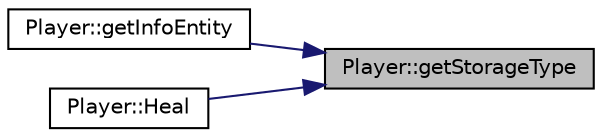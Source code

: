 digraph "Player::getStorageType"
{
 // INTERACTIVE_SVG=YES
 // LATEX_PDF_SIZE
  edge [fontname="Helvetica",fontsize="10",labelfontname="Helvetica",labelfontsize="10"];
  node [fontname="Helvetica",fontsize="10",shape=record];
  rankdir="RL";
  Node1 [label="Player::getStorageType",height=0.2,width=0.4,color="black", fillcolor="grey75", style="filled", fontcolor="black",tooltip="Gets Player's type of Storage."];
  Node1 -> Node2 [dir="back",color="midnightblue",fontsize="10",style="solid"];
  Node2 [label="Player::getInfoEntity",height=0.2,width=0.4,color="black", fillcolor="white", style="filled",URL="$class_player.html#a8eb7206d12e28c347a785530ab1ecf71",tooltip="Writes out the Player's info to an output."];
  Node1 -> Node3 [dir="back",color="midnightblue",fontsize="10",style="solid"];
  Node3 [label="Player::Heal",height=0.2,width=0.4,color="black", fillcolor="white", style="filled",URL="$class_player.html#abcb7d3223f85a71cc8c69dee6f87f3e4",tooltip="Healing with an Item."];
}
